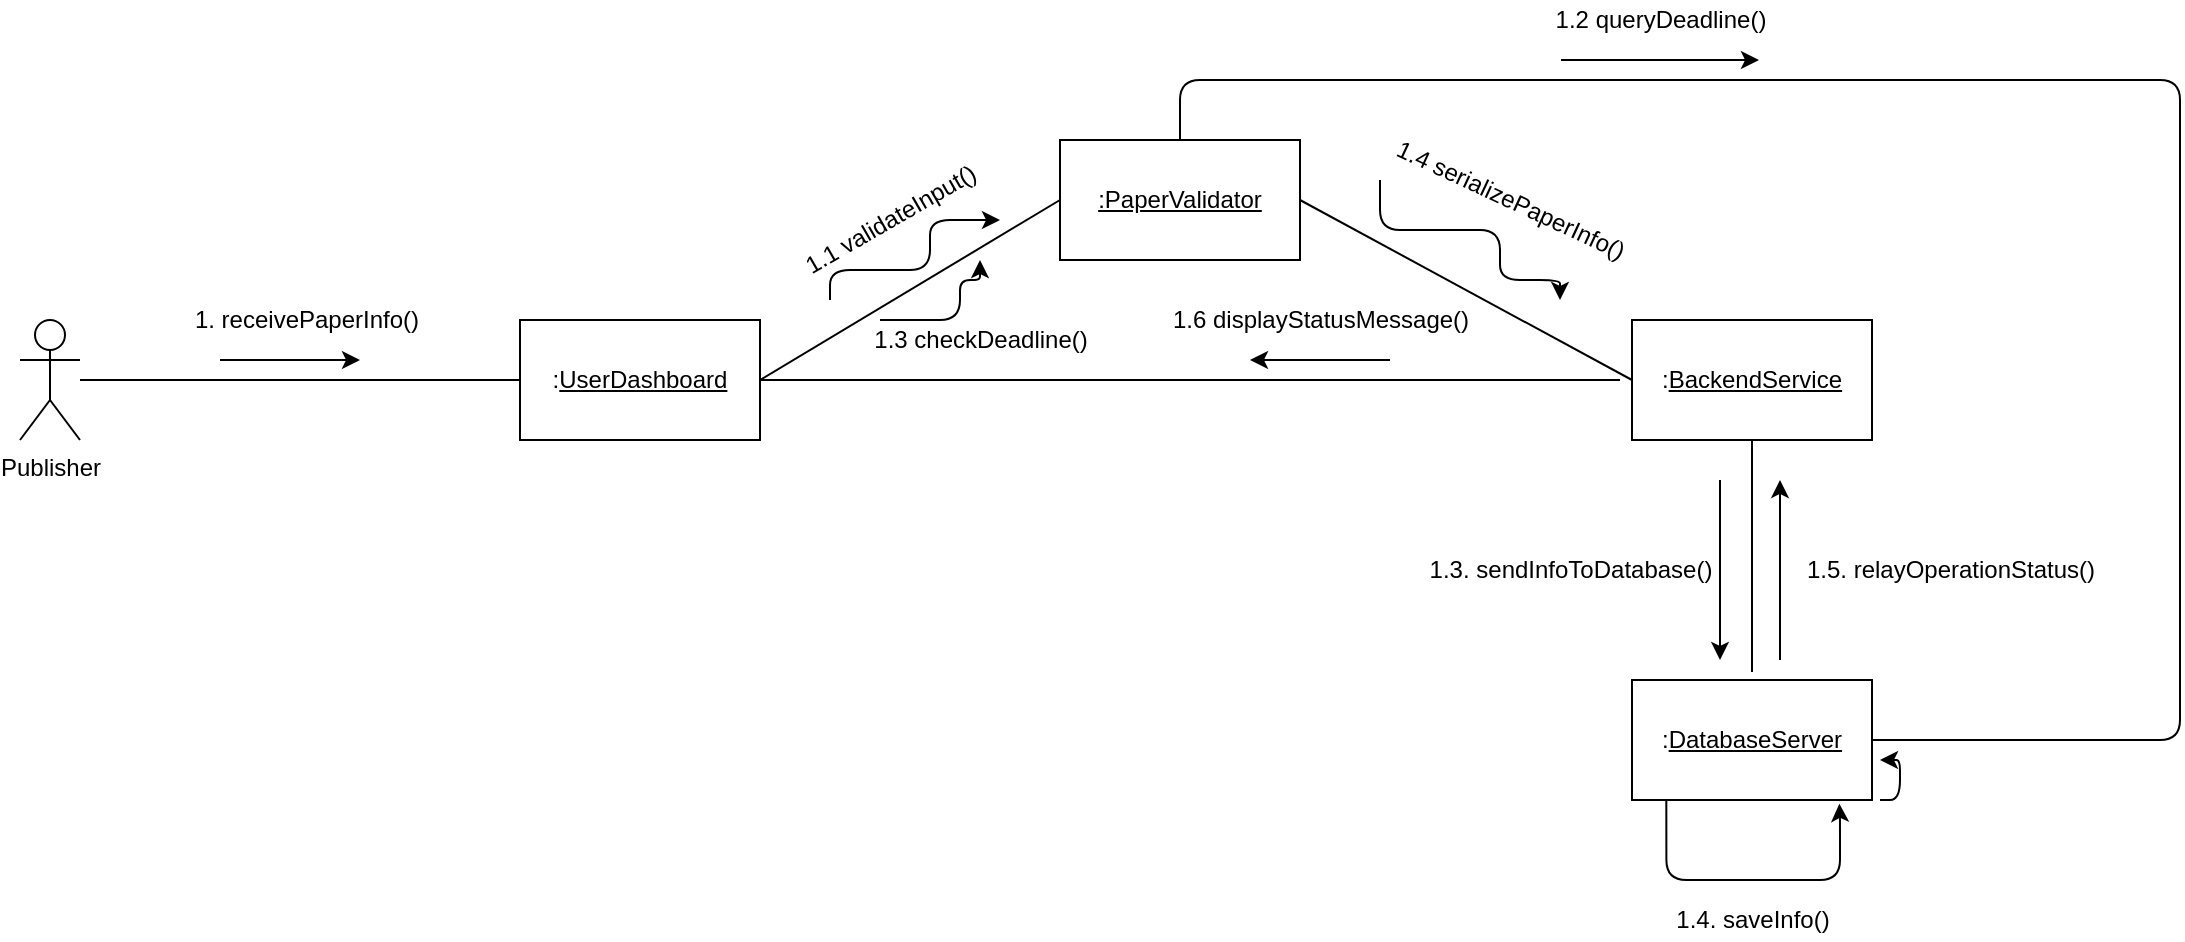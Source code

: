 <mxfile version="12.9.6" type="device"><diagram id="ay0BWtUj4BUO6eNxKJaM" name="Page-1"><mxGraphModel dx="1888" dy="580" grid="1" gridSize="10" guides="1" tooltips="1" connect="1" arrows="1" fold="1" page="1" pageScale="1" pageWidth="850" pageHeight="1100" math="0" shadow="0"><root><mxCell id="0"/><mxCell id="1" parent="0"/><mxCell id="9g59azrIWn1sSG4Sp0Mg-1" value=":&lt;u&gt;UserDashboard&lt;br&gt;&lt;/u&gt;" style="rounded=0;whiteSpace=wrap;html=1;" parent="1" vertex="1"><mxGeometry x="170" y="330" width="120" height="60" as="geometry"/></mxCell><mxCell id="9g59azrIWn1sSG4Sp0Mg-7" value="Publisher&lt;br&gt;" style="shape=umlActor;verticalLabelPosition=bottom;labelBackgroundColor=#ffffff;verticalAlign=top;html=1;outlineConnect=0;" parent="1" vertex="1"><mxGeometry x="-80" y="330" width="30" height="60" as="geometry"/></mxCell><mxCell id="9g59azrIWn1sSG4Sp0Mg-10" value="&lt;u&gt;:PaperValidator&lt;br&gt;&lt;/u&gt;" style="rounded=0;whiteSpace=wrap;html=1;" parent="1" vertex="1"><mxGeometry x="440" y="240" width="120" height="60" as="geometry"/></mxCell><mxCell id="9g59azrIWn1sSG4Sp0Mg-11" value=":&lt;u&gt;DatabaseServer&lt;br&gt;&lt;/u&gt;" style="rounded=0;whiteSpace=wrap;html=1;" parent="1" vertex="1"><mxGeometry x="726" y="510" width="120" height="60" as="geometry"/></mxCell><mxCell id="9g59azrIWn1sSG4Sp0Mg-13" value="" style="endArrow=none;html=1;exitX=0;exitY=0.5;exitDx=0;exitDy=0;" parent="1" source="9g59azrIWn1sSG4Sp0Mg-1" target="9g59azrIWn1sSG4Sp0Mg-7" edge="1"><mxGeometry width="50" height="50" relative="1" as="geometry"><mxPoint x="280" y="410" as="sourcePoint"/><mxPoint x="330" y="360" as="targetPoint"/><Array as="points"/></mxGeometry></mxCell><mxCell id="9g59azrIWn1sSG4Sp0Mg-29" value="1. receivePaperInfo()" style="text;html=1;align=center;verticalAlign=middle;resizable=0;points=[];labelBackgroundColor=#ffffff;" parent="9g59azrIWn1sSG4Sp0Mg-13" vertex="1" connectable="0"><mxGeometry x="-0.113" y="-1" relative="1" as="geometry"><mxPoint x="-10" y="-29" as="offset"/></mxGeometry></mxCell><mxCell id="9g59azrIWn1sSG4Sp0Mg-14" value="" style="endArrow=none;html=1;entryX=0;entryY=0.5;entryDx=0;entryDy=0;exitX=1;exitY=0.5;exitDx=0;exitDy=0;" parent="1" source="9g59azrIWn1sSG4Sp0Mg-1" target="9g59azrIWn1sSG4Sp0Mg-10" edge="1"><mxGeometry width="50" height="50" relative="1" as="geometry"><mxPoint x="360" y="420" as="sourcePoint"/><mxPoint x="330" y="364" as="targetPoint"/></mxGeometry></mxCell><mxCell id="9g59azrIWn1sSG4Sp0Mg-15" value="" style="endArrow=none;html=1;exitX=0;exitY=0.5;exitDx=0;exitDy=0;entryX=1;entryY=0.5;entryDx=0;entryDy=0;" parent="1" source="9g59azrIWn1sSG4Sp0Mg-17" target="9g59azrIWn1sSG4Sp0Mg-10" edge="1"><mxGeometry width="50" height="50" relative="1" as="geometry"><mxPoint x="360" y="420" as="sourcePoint"/><mxPoint x="410" y="370" as="targetPoint"/></mxGeometry></mxCell><mxCell id="9g59azrIWn1sSG4Sp0Mg-17" value=":&lt;u&gt;BackendService&lt;br&gt;&lt;/u&gt;" style="rounded=0;whiteSpace=wrap;html=1;" parent="1" vertex="1"><mxGeometry x="726" y="330" width="120" height="60" as="geometry"/></mxCell><mxCell id="9g59azrIWn1sSG4Sp0Mg-22" value="" style="endArrow=none;html=1;exitX=0.5;exitY=1;exitDx=0;exitDy=0;" parent="1" source="9g59azrIWn1sSG4Sp0Mg-17" edge="1"><mxGeometry width="50" height="50" relative="1" as="geometry"><mxPoint x="420" y="470" as="sourcePoint"/><mxPoint x="786" y="506" as="targetPoint"/></mxGeometry></mxCell><mxCell id="9g59azrIWn1sSG4Sp0Mg-31" value="" style="edgeStyle=segmentEdgeStyle;endArrow=classic;html=1;" parent="1" edge="1"><mxGeometry width="50" height="50" relative="1" as="geometry"><mxPoint x="20" y="350" as="sourcePoint"/><mxPoint x="90" y="350" as="targetPoint"/><Array as="points"/></mxGeometry></mxCell><mxCell id="9g59azrIWn1sSG4Sp0Mg-32" value="1.6&amp;nbsp;displayStatusMessage()" style="text;html=1;align=center;verticalAlign=middle;resizable=0;points=[];autosize=1;" parent="1" vertex="1"><mxGeometry x="490" y="320" width="160" height="20" as="geometry"/></mxCell><mxCell id="9g59azrIWn1sSG4Sp0Mg-33" value="1.1&amp;nbsp;validateInput()" style="text;html=1;align=center;verticalAlign=middle;resizable=0;points=[];autosize=1;rotation=-30;" parent="1" vertex="1"><mxGeometry x="300" y="270" width="110" height="20" as="geometry"/></mxCell><mxCell id="9g59azrIWn1sSG4Sp0Mg-35" value="" style="edgeStyle=segmentEdgeStyle;endArrow=classic;html=1;" parent="1" edge="1"><mxGeometry width="50" height="50" relative="1" as="geometry"><mxPoint x="325" y="320" as="sourcePoint"/><mxPoint x="410" y="280" as="targetPoint"/><Array as="points"><mxPoint x="375" y="305"/><mxPoint x="375" y="280"/><mxPoint x="410" y="280"/></Array></mxGeometry></mxCell><mxCell id="9g59azrIWn1sSG4Sp0Mg-36" value="1.4 serializePaperInfo()" style="text;html=1;align=center;verticalAlign=middle;resizable=0;points=[];autosize=1;rotation=25;" parent="1" vertex="1"><mxGeometry x="595" y="260" width="140" height="20" as="geometry"/></mxCell><mxCell id="9g59azrIWn1sSG4Sp0Mg-37" value="" style="edgeStyle=segmentEdgeStyle;endArrow=classic;html=1;" parent="1" edge="1"><mxGeometry width="50" height="50" relative="1" as="geometry"><mxPoint x="600" y="260" as="sourcePoint"/><mxPoint x="690" y="320" as="targetPoint"/><Array as="points"><mxPoint x="600" y="285"/><mxPoint x="660" y="285"/><mxPoint x="660" y="310"/><mxPoint x="690" y="310"/></Array></mxGeometry></mxCell><mxCell id="9g59azrIWn1sSG4Sp0Mg-38" value="1.3. sendInfoToDatabase()" style="text;html=1;align=center;verticalAlign=middle;resizable=0;points=[];autosize=1;" parent="1" vertex="1"><mxGeometry x="615" y="445" width="160" height="20" as="geometry"/></mxCell><mxCell id="9g59azrIWn1sSG4Sp0Mg-39" value="" style="edgeStyle=segmentEdgeStyle;endArrow=classic;html=1;" parent="1" edge="1"><mxGeometry width="50" height="50" relative="1" as="geometry"><mxPoint x="770" y="410" as="sourcePoint"/><mxPoint x="770" y="500" as="targetPoint"/><Array as="points"><mxPoint x="770" y="410"/><mxPoint x="770" y="500"/></Array></mxGeometry></mxCell><mxCell id="9g59azrIWn1sSG4Sp0Mg-40" value="" style="edgeStyle=segmentEdgeStyle;endArrow=classic;html=1;exitX=0.143;exitY=0.994;exitDx=0;exitDy=0;exitPerimeter=0;entryX=0.864;entryY=1.032;entryDx=0;entryDy=0;entryPerimeter=0;" parent="1" source="9g59azrIWn1sSG4Sp0Mg-11" target="9g59azrIWn1sSG4Sp0Mg-11" edge="1"><mxGeometry width="50" height="50" relative="1" as="geometry"><mxPoint x="740" y="610" as="sourcePoint"/><mxPoint x="790" y="580" as="targetPoint"/><Array as="points"><mxPoint x="743" y="610"/><mxPoint x="830" y="610"/><mxPoint x="830" y="580"/></Array></mxGeometry></mxCell><mxCell id="9g59azrIWn1sSG4Sp0Mg-41" value="" style="edgeStyle=segmentEdgeStyle;endArrow=classic;html=1;" parent="1" edge="1"><mxGeometry width="50" height="50" relative="1" as="geometry"><mxPoint x="800" y="500" as="sourcePoint"/><mxPoint x="800" y="410" as="targetPoint"/><Array as="points"><mxPoint x="800" y="480"/><mxPoint x="800" y="480"/></Array></mxGeometry></mxCell><mxCell id="9g59azrIWn1sSG4Sp0Mg-42" value="1.4. saveInfo()" style="text;html=1;align=center;verticalAlign=middle;resizable=0;points=[];autosize=1;" parent="1" vertex="1"><mxGeometry x="741" y="620" width="90" height="20" as="geometry"/></mxCell><mxCell id="9g59azrIWn1sSG4Sp0Mg-43" value="1.5. relayOperationStatus()" style="text;html=1;align=center;verticalAlign=middle;resizable=0;points=[];autosize=1;" parent="1" vertex="1"><mxGeometry x="805" y="445" width="160" height="20" as="geometry"/></mxCell><mxCell id="9g59azrIWn1sSG4Sp0Mg-46" value="" style="endArrow=none;html=1;" parent="1" edge="1"><mxGeometry width="50" height="50" relative="1" as="geometry"><mxPoint x="290" y="360" as="sourcePoint"/><mxPoint x="720" y="360" as="targetPoint"/></mxGeometry></mxCell><mxCell id="9g59azrIWn1sSG4Sp0Mg-47" value="" style="edgeStyle=segmentEdgeStyle;endArrow=classic;html=1;" parent="1" edge="1"><mxGeometry width="50" height="50" relative="1" as="geometry"><mxPoint x="605" y="350" as="sourcePoint"/><mxPoint x="535" y="350" as="targetPoint"/></mxGeometry></mxCell><mxCell id="LKhckUsnUfINSXI-Mu4M-1" value="" style="endArrow=none;html=1;entryX=0.5;entryY=0;entryDx=0;entryDy=0;exitX=1;exitY=0.5;exitDx=0;exitDy=0;" edge="1" parent="1" source="9g59azrIWn1sSG4Sp0Mg-11" target="9g59azrIWn1sSG4Sp0Mg-10"><mxGeometry width="50" height="50" relative="1" as="geometry"><mxPoint x="1000" y="540" as="sourcePoint"/><mxPoint x="740" y="280" as="targetPoint"/><Array as="points"><mxPoint x="1000" y="540"/><mxPoint x="1000" y="210"/><mxPoint x="500" y="210"/></Array></mxGeometry></mxCell><mxCell id="LKhckUsnUfINSXI-Mu4M-4" value="1.2 queryDeadline()" style="text;html=1;align=center;verticalAlign=middle;resizable=0;points=[];autosize=1;" vertex="1" parent="1"><mxGeometry x="680" y="170" width="120" height="20" as="geometry"/></mxCell><mxCell id="LKhckUsnUfINSXI-Mu4M-6" value="" style="edgeStyle=segmentEdgeStyle;endArrow=classic;html=1;" edge="1" parent="1"><mxGeometry width="50" height="50" relative="1" as="geometry"><mxPoint x="690.5" y="200" as="sourcePoint"/><mxPoint x="789.5" y="200" as="targetPoint"/></mxGeometry></mxCell><mxCell id="LKhckUsnUfINSXI-Mu4M-7" value="" style="edgeStyle=segmentEdgeStyle;endArrow=classic;html=1;" edge="1" parent="1"><mxGeometry width="50" height="50" relative="1" as="geometry"><mxPoint x="850" y="570" as="sourcePoint"/><mxPoint x="850" y="550" as="targetPoint"/><Array as="points"><mxPoint x="860" y="570"/></Array></mxGeometry></mxCell><mxCell id="LKhckUsnUfINSXI-Mu4M-8" value="" style="edgeStyle=segmentEdgeStyle;endArrow=classic;html=1;" edge="1" parent="1"><mxGeometry width="50" height="50" relative="1" as="geometry"><mxPoint x="350" y="330" as="sourcePoint"/><mxPoint x="400" y="300" as="targetPoint"/><Array as="points"><mxPoint x="390" y="330"/><mxPoint x="390" y="310"/><mxPoint x="400" y="310"/></Array></mxGeometry></mxCell><mxCell id="LKhckUsnUfINSXI-Mu4M-9" value="1.3 checkDeadline()" style="text;html=1;align=center;verticalAlign=middle;resizable=0;points=[];autosize=1;" vertex="1" parent="1"><mxGeometry x="340" y="330" width="120" height="20" as="geometry"/></mxCell></root></mxGraphModel></diagram></mxfile>